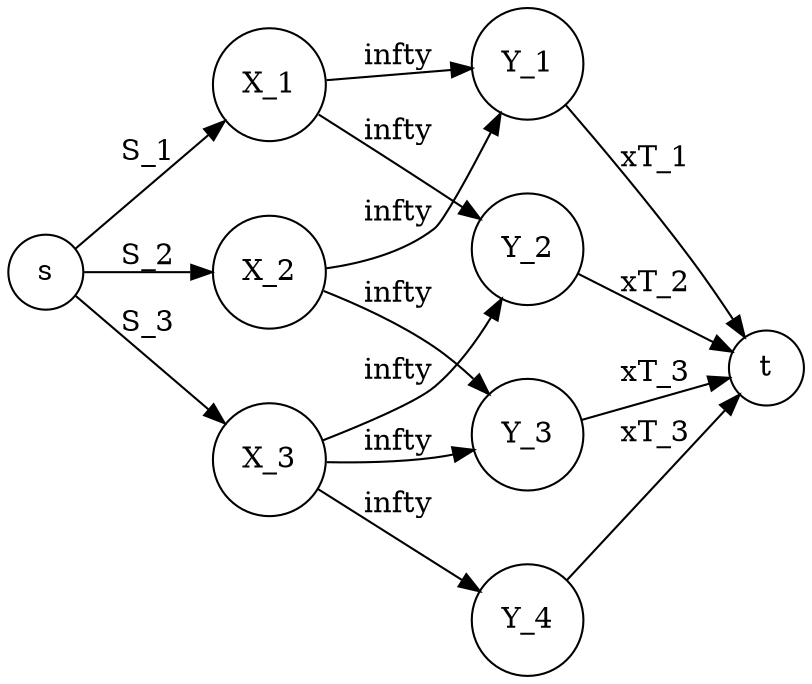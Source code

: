 digraph G {
    graph [ rankdir = LR, bgcolor="#00000000" ]
    node [ shape = circle, style=filled, fillcolor="#ffffffff" ]
    s [ rank = source ]
    t [ rank = sink ]
    X_1 -> X_2 [ style = invis ]
    X_2 -> X_3 [ style = invis ]
    { rank = same; X_1; X_2; X_3; }
    Y_1 -> Y_2 [ style = invis ]
    Y_2 -> Y_3 [ style = invis ]
    Y_3 -> Y_4 [ style = invis ]
    { rank = same; Y_1; Y_2; Y_3; Y_4; }
    #
    s -> X_1 [ label = S_1 ]
    s -> X_2 [ label = S_2 ]
    s -> X_3 [ label = S_3 ]
    X_1 -> Y_1 [ label = "\infty" ]
    X_1 -> Y_2 [ label = "\infty" ]
    X_2 -> Y_1 [ label = "\infty" ]
    X_2 -> Y_3 [ label = "\infty" ]
    X_3 -> Y_2 [ label = "\infty" ]
    X_3 -> Y_3 [ label = "\infty" ]
    X_3 -> Y_4 [ label = "\infty" ]
    Y_1 -> t [ label = xT_1 ]
    Y_2 -> t [ label = xT_2 ]
    Y_3 -> t [ label = xT_3 ]
    Y_4 -> t [ label = xT_3 ]
}
